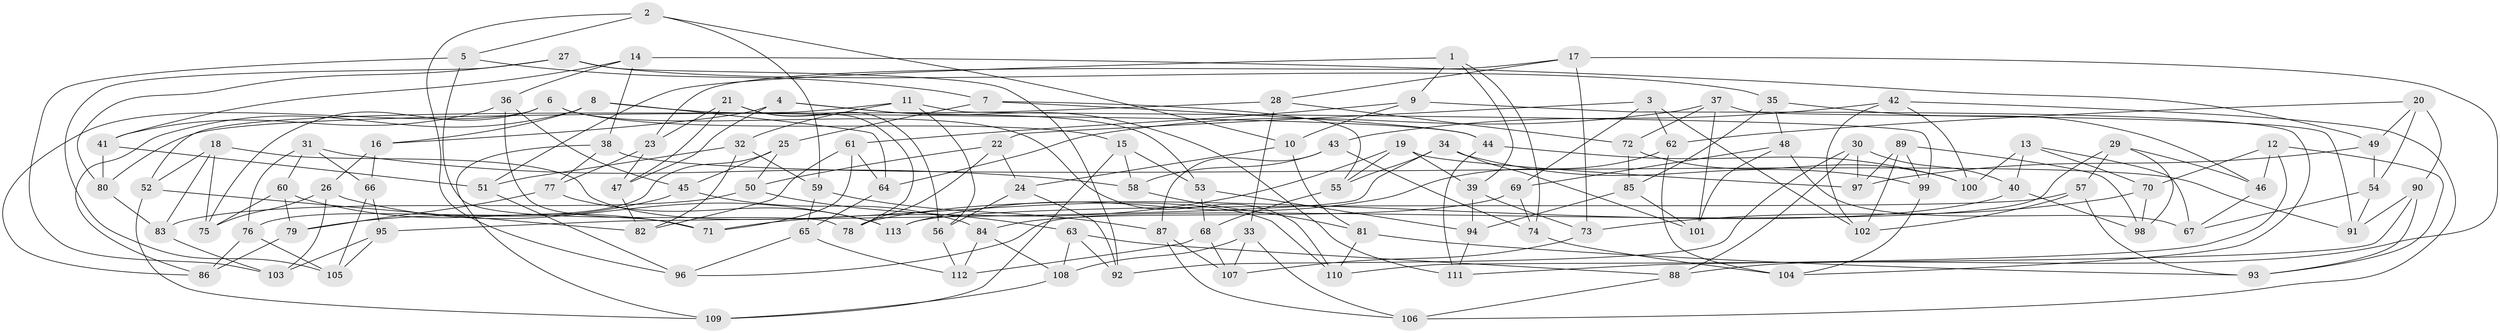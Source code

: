 // Generated by graph-tools (version 1.1) at 2025/26/03/09/25 03:26:55]
// undirected, 113 vertices, 226 edges
graph export_dot {
graph [start="1"]
  node [color=gray90,style=filled];
  1;
  2;
  3;
  4;
  5;
  6;
  7;
  8;
  9;
  10;
  11;
  12;
  13;
  14;
  15;
  16;
  17;
  18;
  19;
  20;
  21;
  22;
  23;
  24;
  25;
  26;
  27;
  28;
  29;
  30;
  31;
  32;
  33;
  34;
  35;
  36;
  37;
  38;
  39;
  40;
  41;
  42;
  43;
  44;
  45;
  46;
  47;
  48;
  49;
  50;
  51;
  52;
  53;
  54;
  55;
  56;
  57;
  58;
  59;
  60;
  61;
  62;
  63;
  64;
  65;
  66;
  67;
  68;
  69;
  70;
  71;
  72;
  73;
  74;
  75;
  76;
  77;
  78;
  79;
  80;
  81;
  82;
  83;
  84;
  85;
  86;
  87;
  88;
  89;
  90;
  91;
  92;
  93;
  94;
  95;
  96;
  97;
  98;
  99;
  100;
  101;
  102;
  103;
  104;
  105;
  106;
  107;
  108;
  109;
  110;
  111;
  112;
  113;
  1 -- 39;
  1 -- 51;
  1 -- 9;
  1 -- 74;
  2 -- 96;
  2 -- 59;
  2 -- 5;
  2 -- 10;
  3 -- 62;
  3 -- 69;
  3 -- 102;
  3 -- 22;
  4 -- 53;
  4 -- 16;
  4 -- 47;
  4 -- 111;
  5 -- 78;
  5 -- 103;
  5 -- 7;
  6 -- 86;
  6 -- 110;
  6 -- 15;
  6 -- 75;
  7 -- 25;
  7 -- 55;
  7 -- 44;
  8 -- 64;
  8 -- 44;
  8 -- 86;
  8 -- 16;
  9 -- 10;
  9 -- 104;
  9 -- 61;
  10 -- 24;
  10 -- 81;
  11 -- 56;
  11 -- 52;
  11 -- 99;
  11 -- 32;
  12 -- 93;
  12 -- 111;
  12 -- 70;
  12 -- 46;
  13 -- 70;
  13 -- 67;
  13 -- 100;
  13 -- 40;
  14 -- 38;
  14 -- 36;
  14 -- 49;
  14 -- 41;
  15 -- 109;
  15 -- 53;
  15 -- 58;
  16 -- 26;
  16 -- 66;
  17 -- 73;
  17 -- 23;
  17 -- 28;
  17 -- 88;
  18 -- 75;
  18 -- 52;
  18 -- 83;
  18 -- 110;
  19 -- 71;
  19 -- 55;
  19 -- 39;
  19 -- 97;
  20 -- 54;
  20 -- 49;
  20 -- 90;
  20 -- 62;
  21 -- 78;
  21 -- 23;
  21 -- 56;
  21 -- 47;
  22 -- 24;
  22 -- 50;
  22 -- 78;
  23 -- 47;
  23 -- 77;
  24 -- 92;
  24 -- 56;
  25 -- 45;
  25 -- 50;
  25 -- 76;
  26 -- 103;
  26 -- 75;
  26 -- 113;
  27 -- 92;
  27 -- 80;
  27 -- 105;
  27 -- 35;
  28 -- 72;
  28 -- 80;
  28 -- 33;
  29 -- 98;
  29 -- 96;
  29 -- 46;
  29 -- 57;
  30 -- 97;
  30 -- 88;
  30 -- 40;
  30 -- 92;
  31 -- 58;
  31 -- 60;
  31 -- 66;
  31 -- 76;
  32 -- 51;
  32 -- 82;
  32 -- 59;
  33 -- 106;
  33 -- 107;
  33 -- 108;
  34 -- 101;
  34 -- 99;
  34 -- 95;
  34 -- 55;
  35 -- 46;
  35 -- 48;
  35 -- 85;
  36 -- 45;
  36 -- 71;
  36 -- 41;
  37 -- 64;
  37 -- 91;
  37 -- 72;
  37 -- 101;
  38 -- 77;
  38 -- 91;
  38 -- 109;
  39 -- 73;
  39 -- 94;
  40 -- 78;
  40 -- 98;
  41 -- 80;
  41 -- 51;
  42 -- 43;
  42 -- 100;
  42 -- 106;
  42 -- 102;
  43 -- 87;
  43 -- 58;
  43 -- 74;
  44 -- 111;
  44 -- 100;
  45 -- 79;
  45 -- 84;
  46 -- 67;
  47 -- 82;
  48 -- 101;
  48 -- 69;
  48 -- 67;
  49 -- 54;
  49 -- 97;
  50 -- 63;
  50 -- 83;
  51 -- 96;
  52 -- 109;
  52 -- 82;
  53 -- 94;
  53 -- 68;
  54 -- 91;
  54 -- 67;
  55 -- 68;
  56 -- 112;
  57 -- 102;
  57 -- 113;
  57 -- 93;
  58 -- 81;
  59 -- 87;
  59 -- 65;
  60 -- 79;
  60 -- 71;
  60 -- 75;
  61 -- 71;
  61 -- 82;
  61 -- 64;
  62 -- 113;
  62 -- 104;
  63 -- 92;
  63 -- 108;
  63 -- 88;
  64 -- 65;
  65 -- 112;
  65 -- 96;
  66 -- 105;
  66 -- 95;
  68 -- 112;
  68 -- 107;
  69 -- 74;
  69 -- 84;
  70 -- 73;
  70 -- 98;
  72 -- 100;
  72 -- 85;
  73 -- 107;
  74 -- 104;
  76 -- 86;
  76 -- 105;
  77 -- 79;
  77 -- 113;
  79 -- 86;
  80 -- 83;
  81 -- 110;
  81 -- 93;
  83 -- 103;
  84 -- 108;
  84 -- 112;
  85 -- 94;
  85 -- 101;
  87 -- 107;
  87 -- 106;
  88 -- 106;
  89 -- 98;
  89 -- 102;
  89 -- 97;
  89 -- 99;
  90 -- 91;
  90 -- 93;
  90 -- 110;
  94 -- 111;
  95 -- 105;
  95 -- 103;
  99 -- 104;
  108 -- 109;
}
